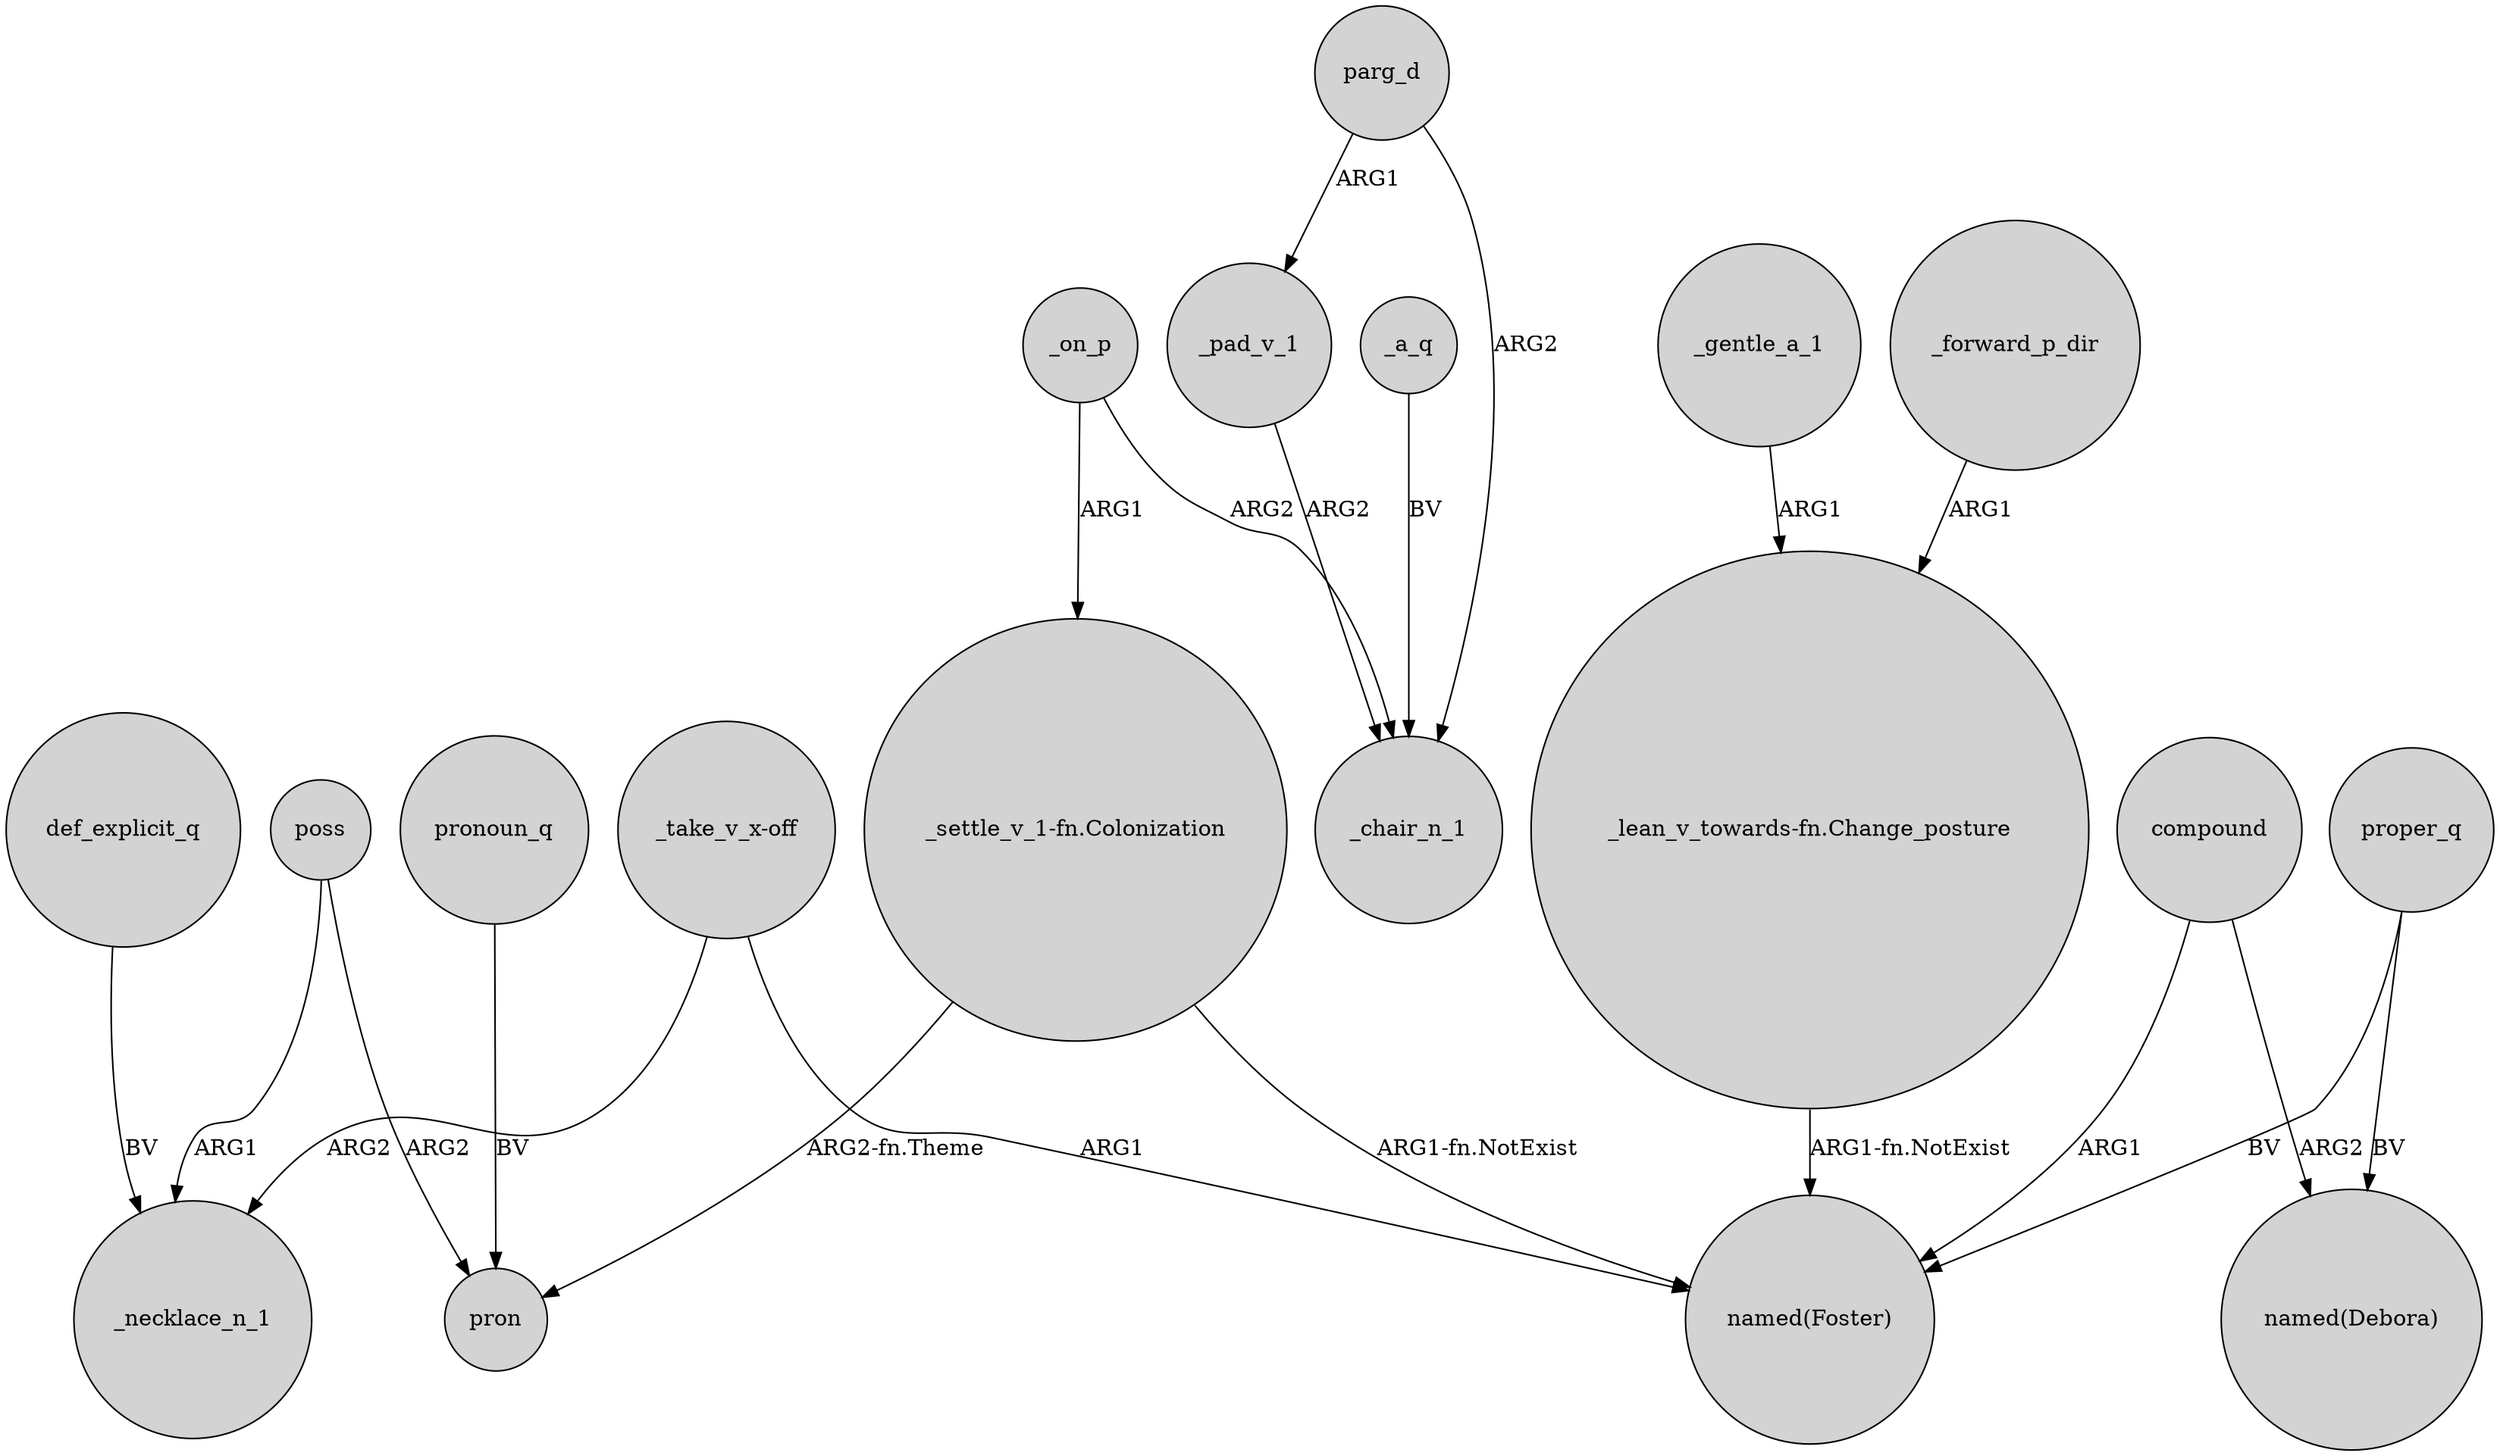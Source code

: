 digraph {
	node [shape=circle style=filled]
	"_lean_v_towards-fn.Change_posture" -> "named(Foster)" [label="ARG1-fn.NotExist"]
	"_settle_v_1-fn.Colonization" -> "named(Foster)" [label="ARG1-fn.NotExist"]
	poss -> pron [label=ARG2]
	_a_q -> _chair_n_1 [label=BV]
	"_take_v_x-off" -> _necklace_n_1 [label=ARG2]
	_gentle_a_1 -> "_lean_v_towards-fn.Change_posture" [label=ARG1]
	def_explicit_q -> _necklace_n_1 [label=BV]
	_forward_p_dir -> "_lean_v_towards-fn.Change_posture" [label=ARG1]
	proper_q -> "named(Foster)" [label=BV]
	parg_d -> _pad_v_1 [label=ARG1]
	_on_p -> _chair_n_1 [label=ARG2]
	pronoun_q -> pron [label=BV]
	"_settle_v_1-fn.Colonization" -> pron [label="ARG2-fn.Theme"]
	_pad_v_1 -> _chair_n_1 [label=ARG2]
	parg_d -> _chair_n_1 [label=ARG2]
	_on_p -> "_settle_v_1-fn.Colonization" [label=ARG1]
	"_take_v_x-off" -> "named(Foster)" [label=ARG1]
	compound -> "named(Debora)" [label=ARG2]
	proper_q -> "named(Debora)" [label=BV]
	poss -> _necklace_n_1 [label=ARG1]
	compound -> "named(Foster)" [label=ARG1]
}
